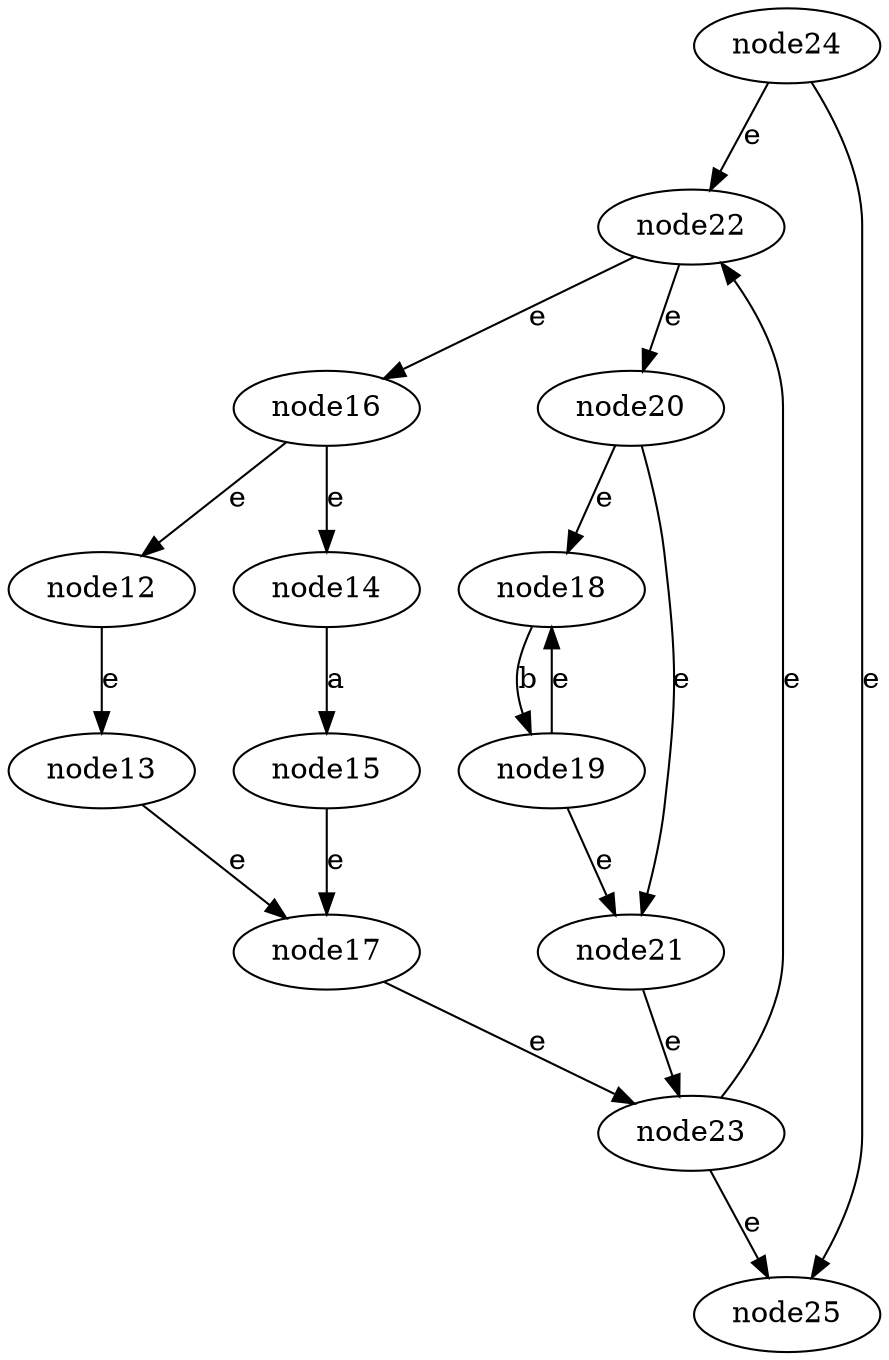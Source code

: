 digraph NFA {
node24 -> node22 [label="e"];
node22 -> node16 [label="e"];
node16 -> node12 [label="e"];
node12 -> node13 [label="e"];
node13 -> node17 [label="e"];
node17 -> node23 [label="e"];
node23 -> node22 [label="e"];
node23 -> node25 [label="e"];
node16 -> node14 [label="e"];
node14 -> node15 [label="a"];
node15 -> node17 [label="e"];
node22 -> node20 [label="e"];
node20 -> node18 [label="e"];
node18 -> node19 [label="b"];
node19 -> node18 [label="e"];
node19 -> node21 [label="e"];
node21 -> node23 [label="e"];
node20 -> node21 [label="e"];
node24 -> node25 [label="e"];
}
